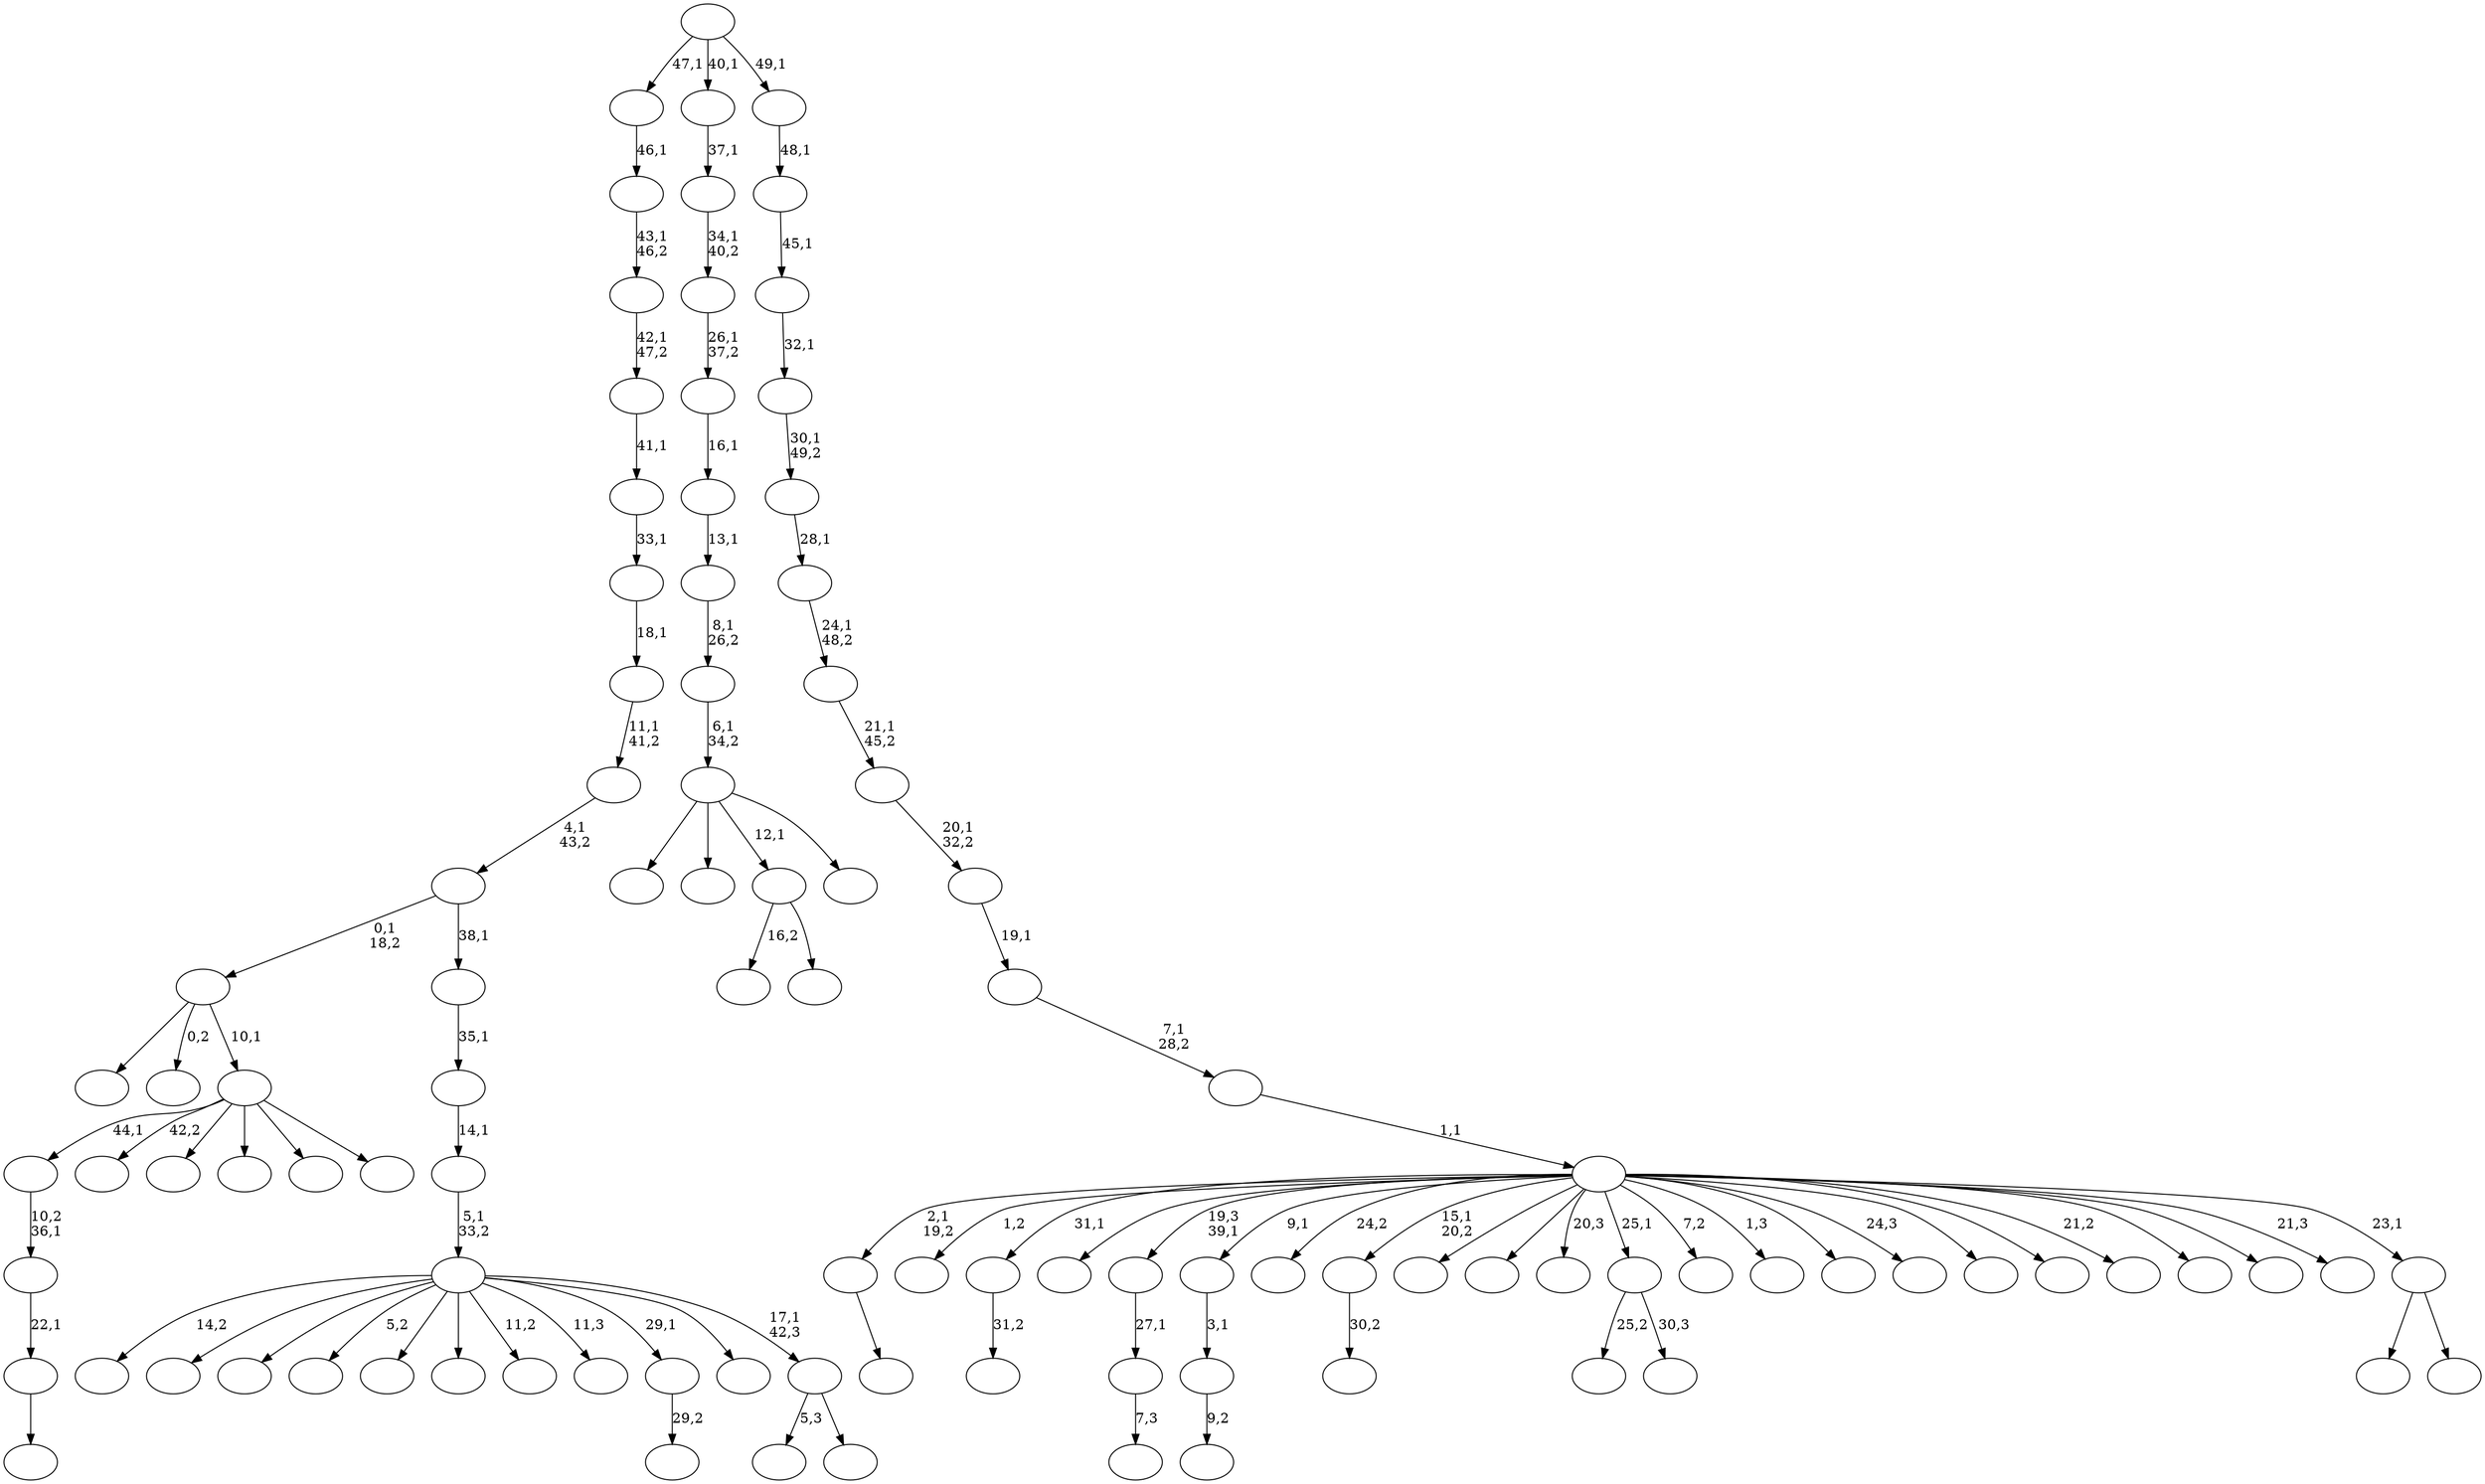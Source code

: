 digraph T {
	100 [label=""]
	99 [label=""]
	98 [label=""]
	97 [label=""]
	96 [label=""]
	95 [label=""]
	94 [label=""]
	93 [label=""]
	92 [label=""]
	91 [label=""]
	90 [label=""]
	89 [label=""]
	88 [label=""]
	87 [label=""]
	86 [label=""]
	85 [label=""]
	84 [label=""]
	83 [label=""]
	82 [label=""]
	81 [label=""]
	80 [label=""]
	79 [label=""]
	78 [label=""]
	77 [label=""]
	76 [label=""]
	75 [label=""]
	74 [label=""]
	73 [label=""]
	72 [label=""]
	71 [label=""]
	70 [label=""]
	69 [label=""]
	68 [label=""]
	67 [label=""]
	66 [label=""]
	65 [label=""]
	64 [label=""]
	63 [label=""]
	62 [label=""]
	61 [label=""]
	60 [label=""]
	59 [label=""]
	58 [label=""]
	57 [label=""]
	56 [label=""]
	55 [label=""]
	54 [label=""]
	53 [label=""]
	52 [label=""]
	51 [label=""]
	50 [label=""]
	49 [label=""]
	48 [label=""]
	47 [label=""]
	46 [label=""]
	45 [label=""]
	44 [label=""]
	43 [label=""]
	42 [label=""]
	41 [label=""]
	40 [label=""]
	39 [label=""]
	38 [label=""]
	37 [label=""]
	36 [label=""]
	35 [label=""]
	34 [label=""]
	33 [label=""]
	32 [label=""]
	31 [label=""]
	30 [label=""]
	29 [label=""]
	28 [label=""]
	27 [label=""]
	26 [label=""]
	25 [label=""]
	24 [label=""]
	23 [label=""]
	22 [label=""]
	21 [label=""]
	20 [label=""]
	19 [label=""]
	18 [label=""]
	17 [label=""]
	16 [label=""]
	15 [label=""]
	14 [label=""]
	13 [label=""]
	12 [label=""]
	11 [label=""]
	10 [label=""]
	9 [label=""]
	8 [label=""]
	7 [label=""]
	6 [label=""]
	5 [label=""]
	4 [label=""]
	3 [label=""]
	2 [label=""]
	1 [label=""]
	0 [label=""]
	98 -> 99 [label=""]
	93 -> 94 [label="31,2"]
	90 -> 91 [label=""]
	89 -> 90 [label="22,1"]
	88 -> 89 [label="10,2\n36,1"]
	86 -> 87 [label="7,3"]
	85 -> 86 [label="27,1"]
	79 -> 80 [label="9,2"]
	78 -> 79 [label="3,1"]
	74 -> 75 [label="30,2"]
	64 -> 97 [label="25,2"]
	64 -> 65 [label="30,3"]
	61 -> 62 [label="29,2"]
	44 -> 96 [label="16,2"]
	44 -> 45 [label=""]
	42 -> 88 [label="44,1"]
	42 -> 82 [label="42,2"]
	42 -> 55 [label=""]
	42 -> 50 [label=""]
	42 -> 46 [label=""]
	42 -> 43 [label=""]
	41 -> 67 [label=""]
	41 -> 48 [label="0,2"]
	41 -> 42 [label="10,1"]
	37 -> 54 [label="5,3"]
	37 -> 38 [label=""]
	36 -> 100 [label="14,2"]
	36 -> 84 [label=""]
	36 -> 83 [label=""]
	36 -> 81 [label="5,2"]
	36 -> 76 [label=""]
	36 -> 71 [label=""]
	36 -> 69 [label="11,2"]
	36 -> 63 [label="11,3"]
	36 -> 61 [label="29,1"]
	36 -> 56 [label=""]
	36 -> 37 [label="17,1\n42,3"]
	35 -> 36 [label="5,1\n33,2"]
	34 -> 35 [label="14,1"]
	33 -> 34 [label="35,1"]
	32 -> 41 [label="0,1\n18,2"]
	32 -> 33 [label="38,1"]
	31 -> 32 [label="4,1\n43,2"]
	30 -> 31 [label="11,1\n41,2"]
	29 -> 30 [label="18,1"]
	28 -> 29 [label="33,1"]
	27 -> 28 [label="41,1"]
	26 -> 27 [label="42,1\n47,2"]
	25 -> 26 [label="43,1\n46,2"]
	24 -> 25 [label="46,1"]
	22 -> 70 [label=""]
	22 -> 59 [label=""]
	22 -> 44 [label="12,1"]
	22 -> 23 [label=""]
	21 -> 22 [label="6,1\n34,2"]
	20 -> 21 [label="8,1\n26,2"]
	19 -> 20 [label="13,1"]
	18 -> 19 [label="16,1"]
	17 -> 18 [label="26,1\n37,2"]
	16 -> 17 [label="34,1\n40,2"]
	15 -> 16 [label="37,1"]
	13 -> 68 [label=""]
	13 -> 14 [label=""]
	12 -> 98 [label="2,1\n19,2"]
	12 -> 95 [label="1,2"]
	12 -> 93 [label="31,1"]
	12 -> 92 [label=""]
	12 -> 85 [label="19,3\n39,1"]
	12 -> 78 [label="9,1"]
	12 -> 77 [label="24,2"]
	12 -> 74 [label="15,1\n20,2"]
	12 -> 73 [label=""]
	12 -> 72 [label=""]
	12 -> 66 [label="20,3"]
	12 -> 64 [label="25,1"]
	12 -> 60 [label="7,2"]
	12 -> 58 [label="1,3"]
	12 -> 57 [label=""]
	12 -> 53 [label="24,3"]
	12 -> 52 [label=""]
	12 -> 51 [label=""]
	12 -> 49 [label="21,2"]
	12 -> 47 [label=""]
	12 -> 40 [label=""]
	12 -> 39 [label="21,3"]
	12 -> 13 [label="23,1"]
	11 -> 12 [label="1,1"]
	10 -> 11 [label="7,1\n28,2"]
	9 -> 10 [label="19,1"]
	8 -> 9 [label="20,1\n32,2"]
	7 -> 8 [label="21,1\n45,2"]
	6 -> 7 [label="24,1\n48,2"]
	5 -> 6 [label="28,1"]
	4 -> 5 [label="30,1\n49,2"]
	3 -> 4 [label="32,1"]
	2 -> 3 [label="45,1"]
	1 -> 2 [label="48,1"]
	0 -> 24 [label="47,1"]
	0 -> 15 [label="40,1"]
	0 -> 1 [label="49,1"]
}

